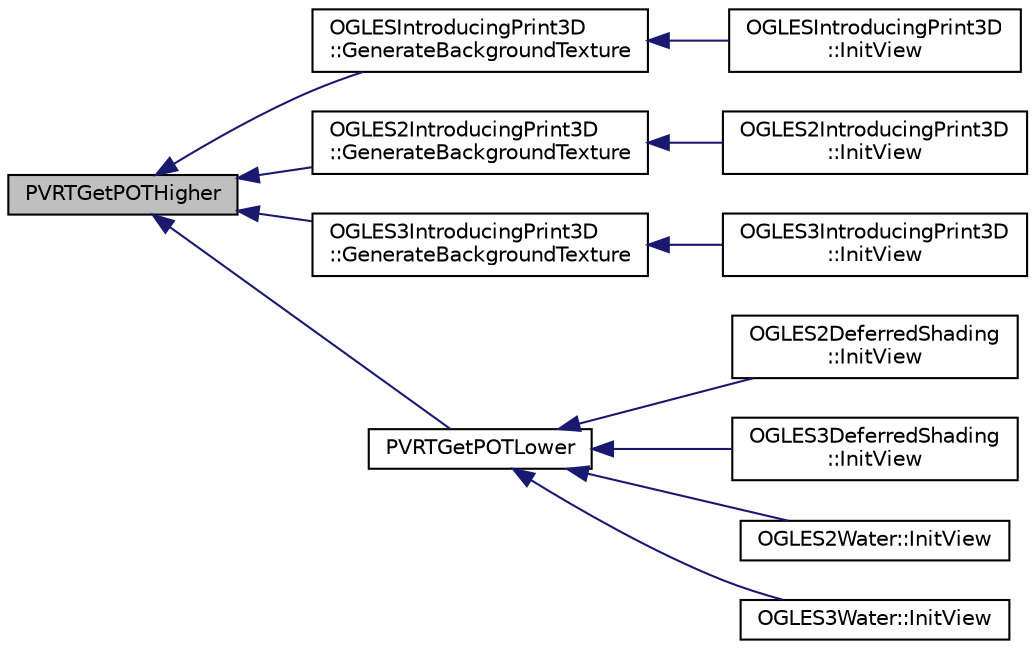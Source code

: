 digraph "PVRTGetPOTHigher"
{
  edge [fontname="Helvetica",fontsize="10",labelfontname="Helvetica",labelfontsize="10"];
  node [fontname="Helvetica",fontsize="10",shape=record];
  rankdir="LR";
  Node1 [label="PVRTGetPOTHigher",height=0.2,width=0.4,color="black", fillcolor="grey75", style="filled", fontcolor="black"];
  Node1 -> Node2 [dir="back",color="midnightblue",fontsize="10",style="solid"];
  Node2 [label="OGLESIntroducingPrint3D\l::GenerateBackgroundTexture",height=0.2,width=0.4,color="black", fillcolor="white", style="filled",URL="$class_o_g_l_e_s_introducing_print3_d.html#a616e8b398d7848ecf6b84a7b37d0ce3a"];
  Node2 -> Node3 [dir="back",color="midnightblue",fontsize="10",style="solid"];
  Node3 [label="OGLESIntroducingPrint3D\l::InitView",height=0.2,width=0.4,color="black", fillcolor="white", style="filled",URL="$class_o_g_l_e_s_introducing_print3_d.html#a1920276802bba11772582263855520a5"];
  Node1 -> Node4 [dir="back",color="midnightblue",fontsize="10",style="solid"];
  Node4 [label="OGLES2IntroducingPrint3D\l::GenerateBackgroundTexture",height=0.2,width=0.4,color="black", fillcolor="white", style="filled",URL="$class_o_g_l_e_s2_introducing_print3_d.html#ac62f6636a8b210469a82563270591058"];
  Node4 -> Node5 [dir="back",color="midnightblue",fontsize="10",style="solid"];
  Node5 [label="OGLES2IntroducingPrint3D\l::InitView",height=0.2,width=0.4,color="black", fillcolor="white", style="filled",URL="$class_o_g_l_e_s2_introducing_print3_d.html#a38d370bb4494d83809228bec1ea9a52f"];
  Node1 -> Node6 [dir="back",color="midnightblue",fontsize="10",style="solid"];
  Node6 [label="OGLES3IntroducingPrint3D\l::GenerateBackgroundTexture",height=0.2,width=0.4,color="black", fillcolor="white", style="filled",URL="$class_o_g_l_e_s3_introducing_print3_d.html#a4a57044dccf6ad0f20aa205542fce4c5"];
  Node6 -> Node7 [dir="back",color="midnightblue",fontsize="10",style="solid"];
  Node7 [label="OGLES3IntroducingPrint3D\l::InitView",height=0.2,width=0.4,color="black", fillcolor="white", style="filled",URL="$class_o_g_l_e_s3_introducing_print3_d.html#a5ac4bcf26918dcc91dd87473f8b5b57b"];
  Node1 -> Node8 [dir="back",color="midnightblue",fontsize="10",style="solid"];
  Node8 [label="PVRTGetPOTLower",height=0.2,width=0.4,color="black", fillcolor="white", style="filled",URL="$_p_v_r_t_misc_8h.html#a4e9c002212fab646dc54d2431646d15e",tooltip="When iTimesLower is one, this function will return the closest power-of-two value below the base valu..."];
  Node8 -> Node9 [dir="back",color="midnightblue",fontsize="10",style="solid"];
  Node9 [label="OGLES2DeferredShading\l::InitView",height=0.2,width=0.4,color="black", fillcolor="white", style="filled",URL="$class_o_g_l_e_s2_deferred_shading.html#aeb9543c58a12a0c390331558cf960bdc"];
  Node8 -> Node10 [dir="back",color="midnightblue",fontsize="10",style="solid"];
  Node10 [label="OGLES3DeferredShading\l::InitView",height=0.2,width=0.4,color="black", fillcolor="white", style="filled",URL="$class_o_g_l_e_s3_deferred_shading.html#abcfa480d9d21ac94abd583307e81215a"];
  Node8 -> Node11 [dir="back",color="midnightblue",fontsize="10",style="solid"];
  Node11 [label="OGLES2Water::InitView",height=0.2,width=0.4,color="black", fillcolor="white", style="filled",URL="$class_o_g_l_e_s2_water.html#a2da566592e1831ed3d9b4b2d0b400105"];
  Node8 -> Node12 [dir="back",color="midnightblue",fontsize="10",style="solid"];
  Node12 [label="OGLES3Water::InitView",height=0.2,width=0.4,color="black", fillcolor="white", style="filled",URL="$class_o_g_l_e_s3_water.html#a25e025258e7aa9898269ba644ded3dd5"];
}
